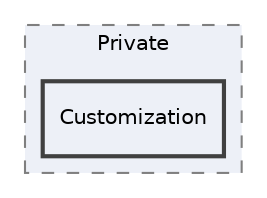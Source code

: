 digraph "Source/GKAbilityEd/Private/Customization"
{
 // LATEX_PDF_SIZE
  edge [fontname="Helvetica",fontsize="10",labelfontname="Helvetica",labelfontsize="10"];
  node [fontname="Helvetica",fontsize="10",shape=record];
  compound=true
  subgraph clusterdir_fc8754b6d8755f9745ff449c779c664c {
    graph [ bgcolor="#edf0f7", pencolor="grey50", style="filled,dashed,", label="Private", fontname="Helvetica", fontsize="10", URL="dir_fc8754b6d8755f9745ff449c779c664c.html"]
  dir_88fffbf1cd9cf169ebc11520b2f1ccc4 [shape=box, label="Customization", style="filled,bold,", fillcolor="#edf0f7", color="grey25", URL="dir_88fffbf1cd9cf169ebc11520b2f1ccc4.html"];
  }
}
